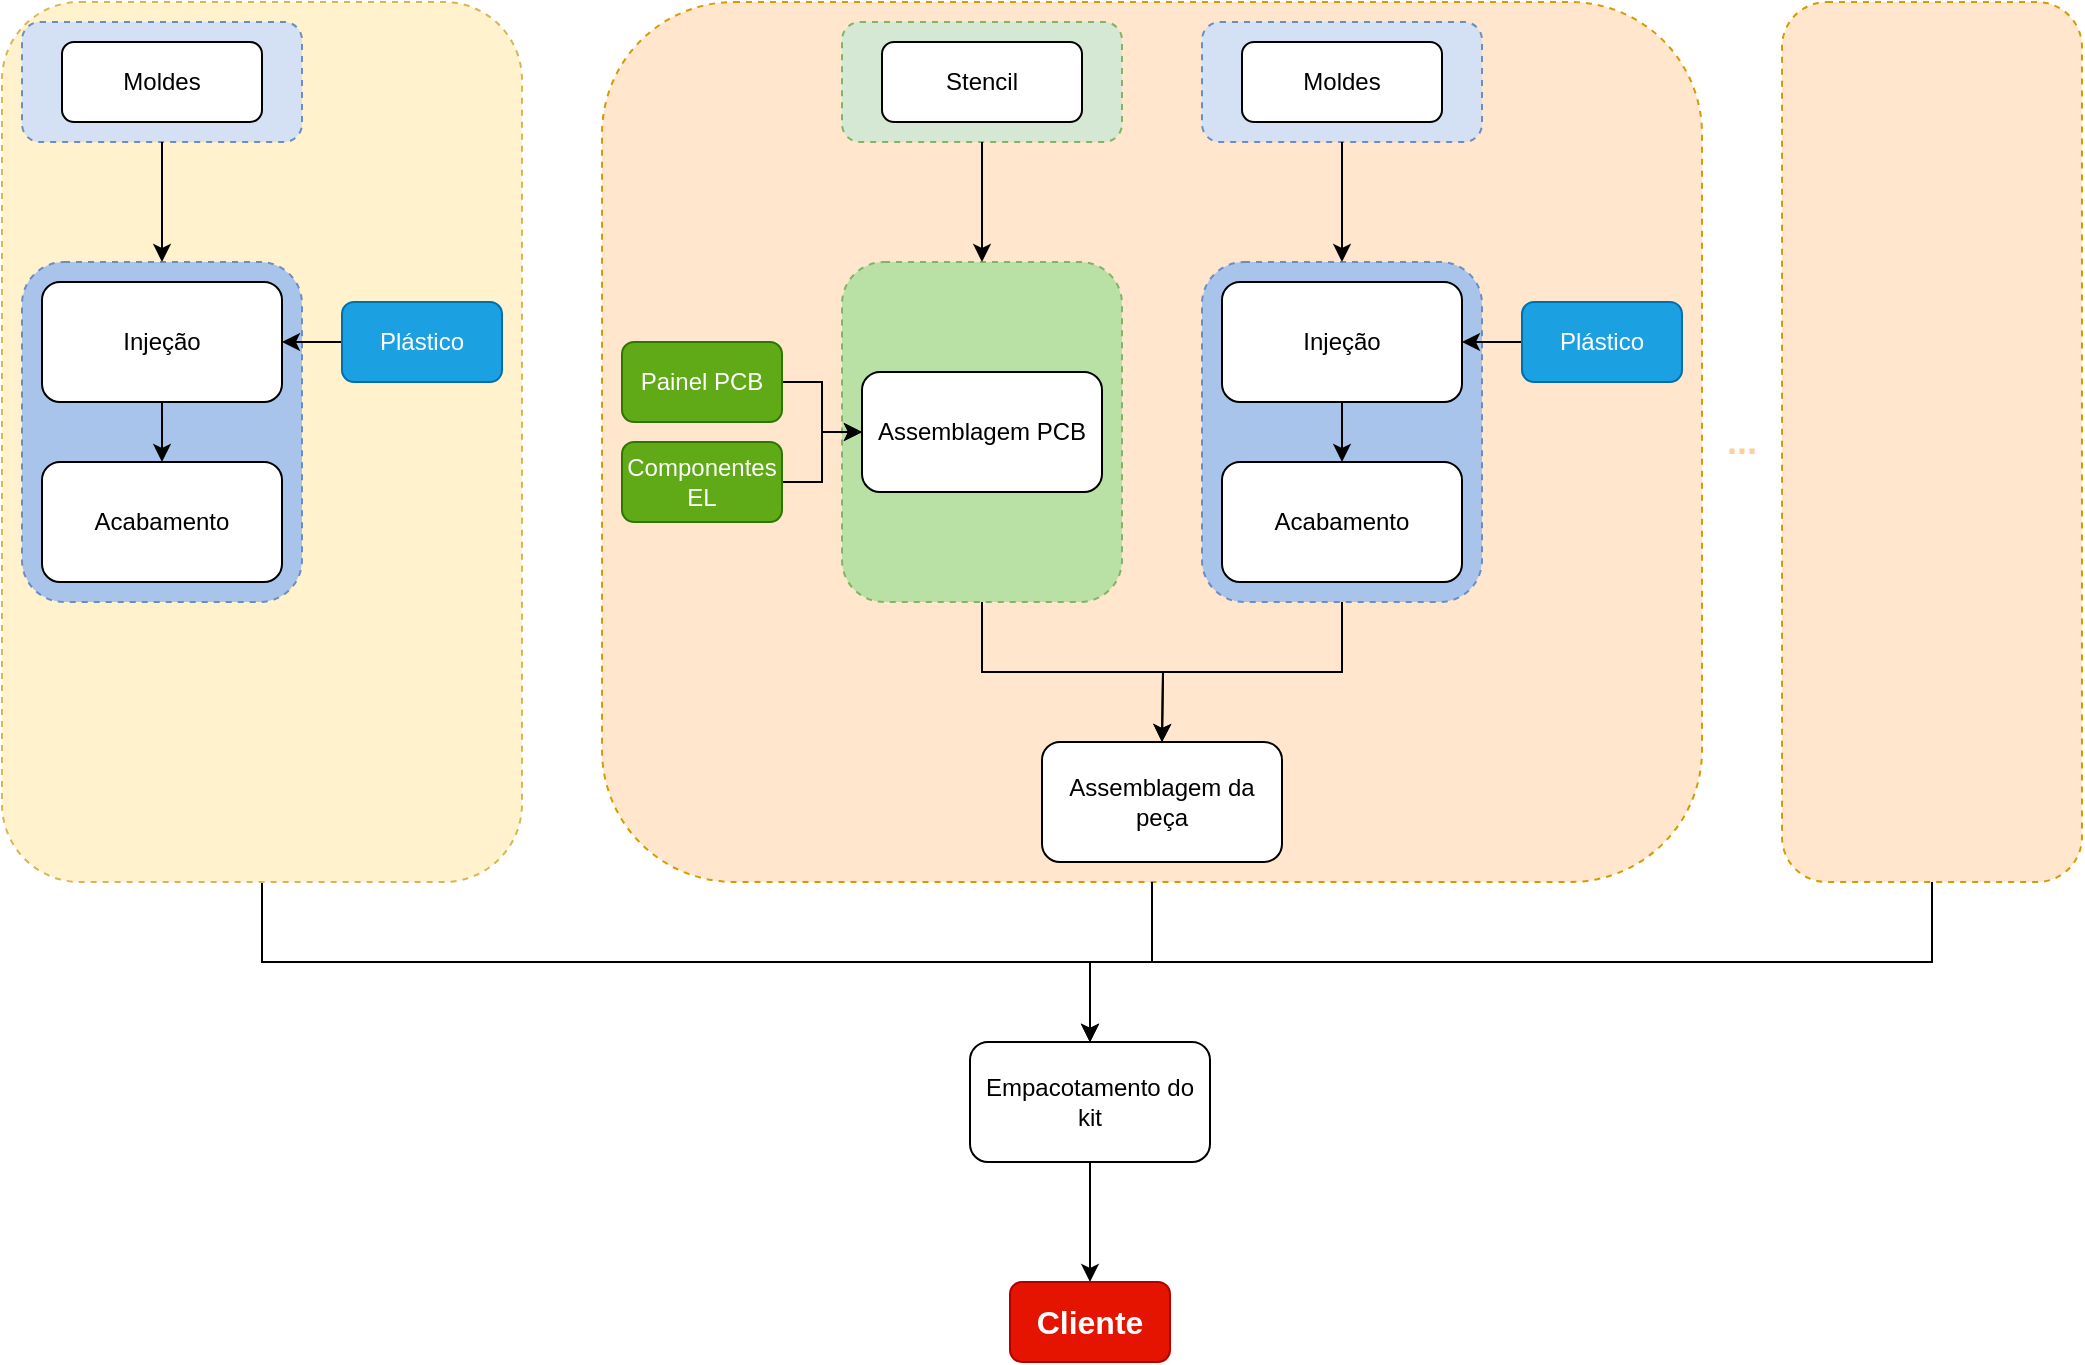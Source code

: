 <mxfile version="21.2.7" type="google">
  <diagram name="Página-1" id="g8yEBu17cMRyRpyFAK23">
    <mxGraphModel grid="1" page="1" gridSize="10" guides="1" tooltips="1" connect="1" arrows="1" fold="1" pageScale="1" pageWidth="1169" pageHeight="827" math="0" shadow="0">
      <root>
        <mxCell id="0" />
        <mxCell id="1" parent="0" />
        <mxCell id="gJbq5jz5DdywKUVjeay5-45" style="edgeStyle=orthogonalEdgeStyle;rounded=0;orthogonalLoop=1;jettySize=auto;html=1;exitX=0.5;exitY=1;exitDx=0;exitDy=0;entryX=0.5;entryY=0;entryDx=0;entryDy=0;" edge="1" parent="1" source="gJbq5jz5DdywKUVjeay5-38" target="gJbq5jz5DdywKUVjeay5-40">
          <mxGeometry relative="1" as="geometry" />
        </mxCell>
        <mxCell id="gJbq5jz5DdywKUVjeay5-38" value="" style="rounded=1;whiteSpace=wrap;html=1;fillColor=#fff2cc;strokeColor=#d6b656;dashed=1;" vertex="1" parent="1">
          <mxGeometry x="40" y="120" width="260" height="440" as="geometry" />
        </mxCell>
        <mxCell id="gJbq5jz5DdywKUVjeay5-39" value="" style="group" connectable="0" vertex="1" parent="1">
          <mxGeometry x="340" y="120" width="740" height="440" as="geometry" />
        </mxCell>
        <mxCell id="gJbq5jz5DdywKUVjeay5-37" value="" style="rounded=1;whiteSpace=wrap;html=1;fillColor=#ffe6cc;strokeColor=#d79b00;dashed=1;" vertex="1" parent="gJbq5jz5DdywKUVjeay5-39">
          <mxGeometry x="590" width="150" height="440" as="geometry" />
        </mxCell>
        <mxCell id="gJbq5jz5DdywKUVjeay5-43" value="" style="group" connectable="0" vertex="1" parent="gJbq5jz5DdywKUVjeay5-39">
          <mxGeometry width="550" height="440" as="geometry" />
        </mxCell>
        <mxCell id="gJbq5jz5DdywKUVjeay5-35" value="" style="rounded=1;whiteSpace=wrap;html=1;fillColor=#ffe6cc;strokeColor=#d79b00;dashed=1;" vertex="1" parent="gJbq5jz5DdywKUVjeay5-43">
          <mxGeometry width="550" height="440" as="geometry" />
        </mxCell>
        <mxCell id="gJbq5jz5DdywKUVjeay5-25" value="" style="group;fillColor=none;" connectable="0" vertex="1" parent="gJbq5jz5DdywKUVjeay5-43">
          <mxGeometry x="120" y="10" width="140" height="60" as="geometry" />
        </mxCell>
        <mxCell id="gJbq5jz5DdywKUVjeay5-26" value="" style="rounded=1;whiteSpace=wrap;html=1;fillColor=#D5E8D4;dashed=1;strokeColor=#82b366;" vertex="1" parent="gJbq5jz5DdywKUVjeay5-25">
          <mxGeometry width="140" height="60" as="geometry" />
        </mxCell>
        <mxCell id="gJbq5jz5DdywKUVjeay5-14" value="Stencil" style="rounded=1;whiteSpace=wrap;html=1;" vertex="1" parent="gJbq5jz5DdywKUVjeay5-25">
          <mxGeometry x="20" y="10" width="100" height="40" as="geometry" />
        </mxCell>
        <mxCell id="gJbq5jz5DdywKUVjeay5-5" value="Assemblagem da peça" style="rounded=1;whiteSpace=wrap;html=1;" vertex="1" parent="gJbq5jz5DdywKUVjeay5-43">
          <mxGeometry x="220" y="370" width="120" height="60" as="geometry" />
        </mxCell>
        <mxCell id="gJbq5jz5DdywKUVjeay5-12" value="" style="group;fillColor=none;" connectable="0" vertex="1" parent="gJbq5jz5DdywKUVjeay5-43">
          <mxGeometry x="120" y="130" width="140" height="170" as="geometry" />
        </mxCell>
        <mxCell id="gJbq5jz5DdywKUVjeay5-33" style="edgeStyle=orthogonalEdgeStyle;rounded=0;orthogonalLoop=1;jettySize=auto;html=1;exitX=0.5;exitY=1;exitDx=0;exitDy=0;" edge="1" parent="gJbq5jz5DdywKUVjeay5-12" source="gJbq5jz5DdywKUVjeay5-10">
          <mxGeometry relative="1" as="geometry">
            <mxPoint x="160" y="240" as="targetPoint" />
          </mxGeometry>
        </mxCell>
        <mxCell id="gJbq5jz5DdywKUVjeay5-10" value="" style="rounded=1;whiteSpace=wrap;html=1;fillColor=#B9E0A5;dashed=1;strokeColor=#82b366;" vertex="1" parent="gJbq5jz5DdywKUVjeay5-12">
          <mxGeometry width="140" height="170" as="geometry" />
        </mxCell>
        <mxCell id="gJbq5jz5DdywKUVjeay5-2" value="Assemblagem PCB" style="rounded=1;whiteSpace=wrap;html=1;" vertex="1" parent="gJbq5jz5DdywKUVjeay5-12">
          <mxGeometry x="10" y="55" width="120" height="60" as="geometry" />
        </mxCell>
        <mxCell id="gJbq5jz5DdywKUVjeay5-13" value="" style="group" connectable="0" vertex="1" parent="gJbq5jz5DdywKUVjeay5-43">
          <mxGeometry x="300" y="130" width="140" height="170" as="geometry" />
        </mxCell>
        <mxCell id="gJbq5jz5DdywKUVjeay5-34" style="edgeStyle=orthogonalEdgeStyle;rounded=0;orthogonalLoop=1;jettySize=auto;html=1;exitX=0.5;exitY=1;exitDx=0;exitDy=0;" edge="1" parent="gJbq5jz5DdywKUVjeay5-13" source="gJbq5jz5DdywKUVjeay5-11">
          <mxGeometry relative="1" as="geometry">
            <mxPoint x="-20" y="240" as="targetPoint" />
          </mxGeometry>
        </mxCell>
        <mxCell id="gJbq5jz5DdywKUVjeay5-11" value="" style="rounded=1;whiteSpace=wrap;html=1;fillColor=#A9C4EB;dashed=1;strokeColor=#6c8ebf;" vertex="1" parent="gJbq5jz5DdywKUVjeay5-13">
          <mxGeometry width="140" height="170" as="geometry" />
        </mxCell>
        <mxCell id="gJbq5jz5DdywKUVjeay5-3" value="Injeção" style="rounded=1;whiteSpace=wrap;html=1;" vertex="1" parent="gJbq5jz5DdywKUVjeay5-13">
          <mxGeometry x="10" y="10" width="120" height="60" as="geometry" />
        </mxCell>
        <mxCell id="gJbq5jz5DdywKUVjeay5-4" value="Acabamento" style="rounded=1;whiteSpace=wrap;html=1;" vertex="1" parent="gJbq5jz5DdywKUVjeay5-13">
          <mxGeometry x="10" y="100" width="120" height="60" as="geometry" />
        </mxCell>
        <mxCell id="gJbq5jz5DdywKUVjeay5-8" style="edgeStyle=orthogonalEdgeStyle;rounded=0;orthogonalLoop=1;jettySize=auto;html=1;exitX=0.5;exitY=1;exitDx=0;exitDy=0;entryX=0.5;entryY=0;entryDx=0;entryDy=0;" edge="1" parent="gJbq5jz5DdywKUVjeay5-13" source="gJbq5jz5DdywKUVjeay5-3" target="gJbq5jz5DdywKUVjeay5-4">
          <mxGeometry relative="1" as="geometry" />
        </mxCell>
        <mxCell id="gJbq5jz5DdywKUVjeay5-16" style="edgeStyle=orthogonalEdgeStyle;rounded=0;orthogonalLoop=1;jettySize=auto;html=1;exitX=0;exitY=0.5;exitDx=0;exitDy=0;entryX=1;entryY=0.5;entryDx=0;entryDy=0;" edge="1" parent="gJbq5jz5DdywKUVjeay5-43" source="gJbq5jz5DdywKUVjeay5-15" target="gJbq5jz5DdywKUVjeay5-3">
          <mxGeometry relative="1" as="geometry" />
        </mxCell>
        <mxCell id="gJbq5jz5DdywKUVjeay5-15" value="Plástico" style="rounded=1;whiteSpace=wrap;html=1;fillColor=#1ba1e2;fontColor=#ffffff;strokeColor=#006EAF;" vertex="1" parent="gJbq5jz5DdywKUVjeay5-43">
          <mxGeometry x="460" y="150" width="80" height="40" as="geometry" />
        </mxCell>
        <mxCell id="gJbq5jz5DdywKUVjeay5-18" style="edgeStyle=orthogonalEdgeStyle;rounded=0;orthogonalLoop=1;jettySize=auto;html=1;exitX=1;exitY=0.5;exitDx=0;exitDy=0;entryX=0;entryY=0.5;entryDx=0;entryDy=0;" edge="1" parent="gJbq5jz5DdywKUVjeay5-43" source="gJbq5jz5DdywKUVjeay5-17" target="gJbq5jz5DdywKUVjeay5-2">
          <mxGeometry relative="1" as="geometry" />
        </mxCell>
        <mxCell id="gJbq5jz5DdywKUVjeay5-17" value="Componentes EL" style="rounded=1;whiteSpace=wrap;html=1;fillColor=#60a917;fontColor=#ffffff;strokeColor=#2D7600;" vertex="1" parent="gJbq5jz5DdywKUVjeay5-43">
          <mxGeometry x="10" y="220" width="80" height="40" as="geometry" />
        </mxCell>
        <mxCell id="gJbq5jz5DdywKUVjeay5-24" style="edgeStyle=orthogonalEdgeStyle;rounded=0;orthogonalLoop=1;jettySize=auto;html=1;exitX=1;exitY=0.5;exitDx=0;exitDy=0;entryX=0;entryY=0.5;entryDx=0;entryDy=0;" edge="1" parent="gJbq5jz5DdywKUVjeay5-43" source="gJbq5jz5DdywKUVjeay5-23" target="gJbq5jz5DdywKUVjeay5-2">
          <mxGeometry relative="1" as="geometry" />
        </mxCell>
        <mxCell id="gJbq5jz5DdywKUVjeay5-23" value="Painel PCB" style="rounded=1;whiteSpace=wrap;html=1;fillColor=#60a917;fontColor=#ffffff;strokeColor=#2D7600;" vertex="1" parent="gJbq5jz5DdywKUVjeay5-43">
          <mxGeometry x="10" y="170" width="80" height="40" as="geometry" />
        </mxCell>
        <mxCell id="gJbq5jz5DdywKUVjeay5-28" style="edgeStyle=orthogonalEdgeStyle;rounded=0;orthogonalLoop=1;jettySize=auto;html=1;exitX=0.5;exitY=1;exitDx=0;exitDy=0;entryX=0.5;entryY=0;entryDx=0;entryDy=0;" edge="1" parent="gJbq5jz5DdywKUVjeay5-43" source="gJbq5jz5DdywKUVjeay5-26" target="gJbq5jz5DdywKUVjeay5-10">
          <mxGeometry relative="1" as="geometry" />
        </mxCell>
        <mxCell id="gJbq5jz5DdywKUVjeay5-29" value="" style="group;fillColor=none;" connectable="0" vertex="1" parent="gJbq5jz5DdywKUVjeay5-43">
          <mxGeometry x="300" y="10" width="140" height="60" as="geometry" />
        </mxCell>
        <mxCell id="gJbq5jz5DdywKUVjeay5-30" value="" style="rounded=1;whiteSpace=wrap;html=1;fillColor=#D4E1F5;dashed=1;strokeColor=#6C8EBF;" vertex="1" parent="gJbq5jz5DdywKUVjeay5-29">
          <mxGeometry width="140" height="60" as="geometry" />
        </mxCell>
        <mxCell id="gJbq5jz5DdywKUVjeay5-31" value="Moldes" style="rounded=1;whiteSpace=wrap;html=1;" vertex="1" parent="gJbq5jz5DdywKUVjeay5-29">
          <mxGeometry x="20" y="10" width="100" height="40" as="geometry" />
        </mxCell>
        <mxCell id="gJbq5jz5DdywKUVjeay5-32" style="edgeStyle=orthogonalEdgeStyle;rounded=0;orthogonalLoop=1;jettySize=auto;html=1;exitX=0.5;exitY=1;exitDx=0;exitDy=0;entryX=0.5;entryY=0;entryDx=0;entryDy=0;" edge="1" parent="gJbq5jz5DdywKUVjeay5-43" source="gJbq5jz5DdywKUVjeay5-30" target="gJbq5jz5DdywKUVjeay5-11">
          <mxGeometry relative="1" as="geometry" />
        </mxCell>
        <mxCell id="gJbq5jz5DdywKUVjeay5-62" value="&lt;font style=&quot;font-size: 18px;&quot; color=&quot;#ffce9f&quot;&gt;&lt;b&gt;...&lt;/b&gt;&lt;/font&gt;" style="text;html=1;strokeColor=none;fillColor=none;align=center;verticalAlign=middle;whiteSpace=wrap;rounded=0;" vertex="1" parent="gJbq5jz5DdywKUVjeay5-39">
          <mxGeometry x="540" y="205" width="60" height="30" as="geometry" />
        </mxCell>
        <mxCell id="gJbq5jz5DdywKUVjeay5-49" style="edgeStyle=orthogonalEdgeStyle;rounded=0;orthogonalLoop=1;jettySize=auto;html=1;exitX=0.5;exitY=1;exitDx=0;exitDy=0;entryX=0.5;entryY=0;entryDx=0;entryDy=0;" edge="1" parent="1" source="gJbq5jz5DdywKUVjeay5-40" target="gJbq5jz5DdywKUVjeay5-48">
          <mxGeometry relative="1" as="geometry" />
        </mxCell>
        <mxCell id="gJbq5jz5DdywKUVjeay5-40" value="Empacotamento do kit" style="rounded=1;whiteSpace=wrap;html=1;" vertex="1" parent="1">
          <mxGeometry x="524" y="640" width="120" height="60" as="geometry" />
        </mxCell>
        <mxCell id="gJbq5jz5DdywKUVjeay5-44" style="edgeStyle=orthogonalEdgeStyle;rounded=0;orthogonalLoop=1;jettySize=auto;html=1;exitX=0.5;exitY=1;exitDx=0;exitDy=0;entryX=0.5;entryY=0;entryDx=0;entryDy=0;" edge="1" parent="1" source="gJbq5jz5DdywKUVjeay5-35" target="gJbq5jz5DdywKUVjeay5-40">
          <mxGeometry relative="1" as="geometry" />
        </mxCell>
        <mxCell id="gJbq5jz5DdywKUVjeay5-46" style="edgeStyle=orthogonalEdgeStyle;rounded=0;orthogonalLoop=1;jettySize=auto;html=1;exitX=0.5;exitY=1;exitDx=0;exitDy=0;" edge="1" parent="1" source="gJbq5jz5DdywKUVjeay5-37" target="gJbq5jz5DdywKUVjeay5-40">
          <mxGeometry relative="1" as="geometry" />
        </mxCell>
        <mxCell id="gJbq5jz5DdywKUVjeay5-48" value="&lt;b&gt;&lt;font style=&quot;font-size: 16px;&quot;&gt;Cliente&lt;/font&gt;&lt;/b&gt;" style="rounded=1;whiteSpace=wrap;html=1;fillColor=#e51400;fontColor=#ffffff;strokeColor=#B20000;" vertex="1" parent="1">
          <mxGeometry x="544" y="760" width="80" height="40" as="geometry" />
        </mxCell>
        <mxCell id="gJbq5jz5DdywKUVjeay5-50" value="" style="group" connectable="0" vertex="1" parent="1">
          <mxGeometry x="50" y="250" width="140" height="170" as="geometry" />
        </mxCell>
        <mxCell id="gJbq5jz5DdywKUVjeay5-52" value="" style="rounded=1;whiteSpace=wrap;html=1;fillColor=#A9C4EB;dashed=1;strokeColor=#6c8ebf;" vertex="1" parent="gJbq5jz5DdywKUVjeay5-50">
          <mxGeometry width="140" height="170" as="geometry" />
        </mxCell>
        <mxCell id="gJbq5jz5DdywKUVjeay5-53" value="Injeção" style="rounded=1;whiteSpace=wrap;html=1;" vertex="1" parent="gJbq5jz5DdywKUVjeay5-50">
          <mxGeometry x="10" y="10" width="120" height="60" as="geometry" />
        </mxCell>
        <mxCell id="gJbq5jz5DdywKUVjeay5-54" value="Acabamento" style="rounded=1;whiteSpace=wrap;html=1;" vertex="1" parent="gJbq5jz5DdywKUVjeay5-50">
          <mxGeometry x="10" y="100" width="120" height="60" as="geometry" />
        </mxCell>
        <mxCell id="gJbq5jz5DdywKUVjeay5-55" style="edgeStyle=orthogonalEdgeStyle;rounded=0;orthogonalLoop=1;jettySize=auto;html=1;exitX=0.5;exitY=1;exitDx=0;exitDy=0;entryX=0.5;entryY=0;entryDx=0;entryDy=0;" edge="1" parent="gJbq5jz5DdywKUVjeay5-50" source="gJbq5jz5DdywKUVjeay5-53" target="gJbq5jz5DdywKUVjeay5-54">
          <mxGeometry relative="1" as="geometry" />
        </mxCell>
        <mxCell id="gJbq5jz5DdywKUVjeay5-56" style="edgeStyle=orthogonalEdgeStyle;rounded=0;orthogonalLoop=1;jettySize=auto;html=1;exitX=0;exitY=0.5;exitDx=0;exitDy=0;entryX=1;entryY=0.5;entryDx=0;entryDy=0;" edge="1" parent="1" source="gJbq5jz5DdywKUVjeay5-57" target="gJbq5jz5DdywKUVjeay5-53">
          <mxGeometry relative="1" as="geometry" />
        </mxCell>
        <mxCell id="gJbq5jz5DdywKUVjeay5-57" value="Plástico" style="rounded=1;whiteSpace=wrap;html=1;fillColor=#1ba1e2;fontColor=#ffffff;strokeColor=#006EAF;" vertex="1" parent="1">
          <mxGeometry x="210" y="270" width="80" height="40" as="geometry" />
        </mxCell>
        <mxCell id="gJbq5jz5DdywKUVjeay5-58" value="" style="group;fillColor=none;" connectable="0" vertex="1" parent="1">
          <mxGeometry x="50" y="130" width="140" height="60" as="geometry" />
        </mxCell>
        <mxCell id="gJbq5jz5DdywKUVjeay5-59" value="" style="rounded=1;whiteSpace=wrap;html=1;fillColor=#D4E1F5;dashed=1;strokeColor=#6C8EBF;" vertex="1" parent="gJbq5jz5DdywKUVjeay5-58">
          <mxGeometry width="140" height="60" as="geometry" />
        </mxCell>
        <mxCell id="gJbq5jz5DdywKUVjeay5-60" value="Moldes" style="rounded=1;whiteSpace=wrap;html=1;" vertex="1" parent="gJbq5jz5DdywKUVjeay5-58">
          <mxGeometry x="20" y="10" width="100" height="40" as="geometry" />
        </mxCell>
        <mxCell id="gJbq5jz5DdywKUVjeay5-61" style="edgeStyle=orthogonalEdgeStyle;rounded=0;orthogonalLoop=1;jettySize=auto;html=1;exitX=0.5;exitY=1;exitDx=0;exitDy=0;entryX=0.5;entryY=0;entryDx=0;entryDy=0;" edge="1" parent="1" source="gJbq5jz5DdywKUVjeay5-59" target="gJbq5jz5DdywKUVjeay5-52">
          <mxGeometry relative="1" as="geometry" />
        </mxCell>
      </root>
    </mxGraphModel>
  </diagram>
</mxfile>
